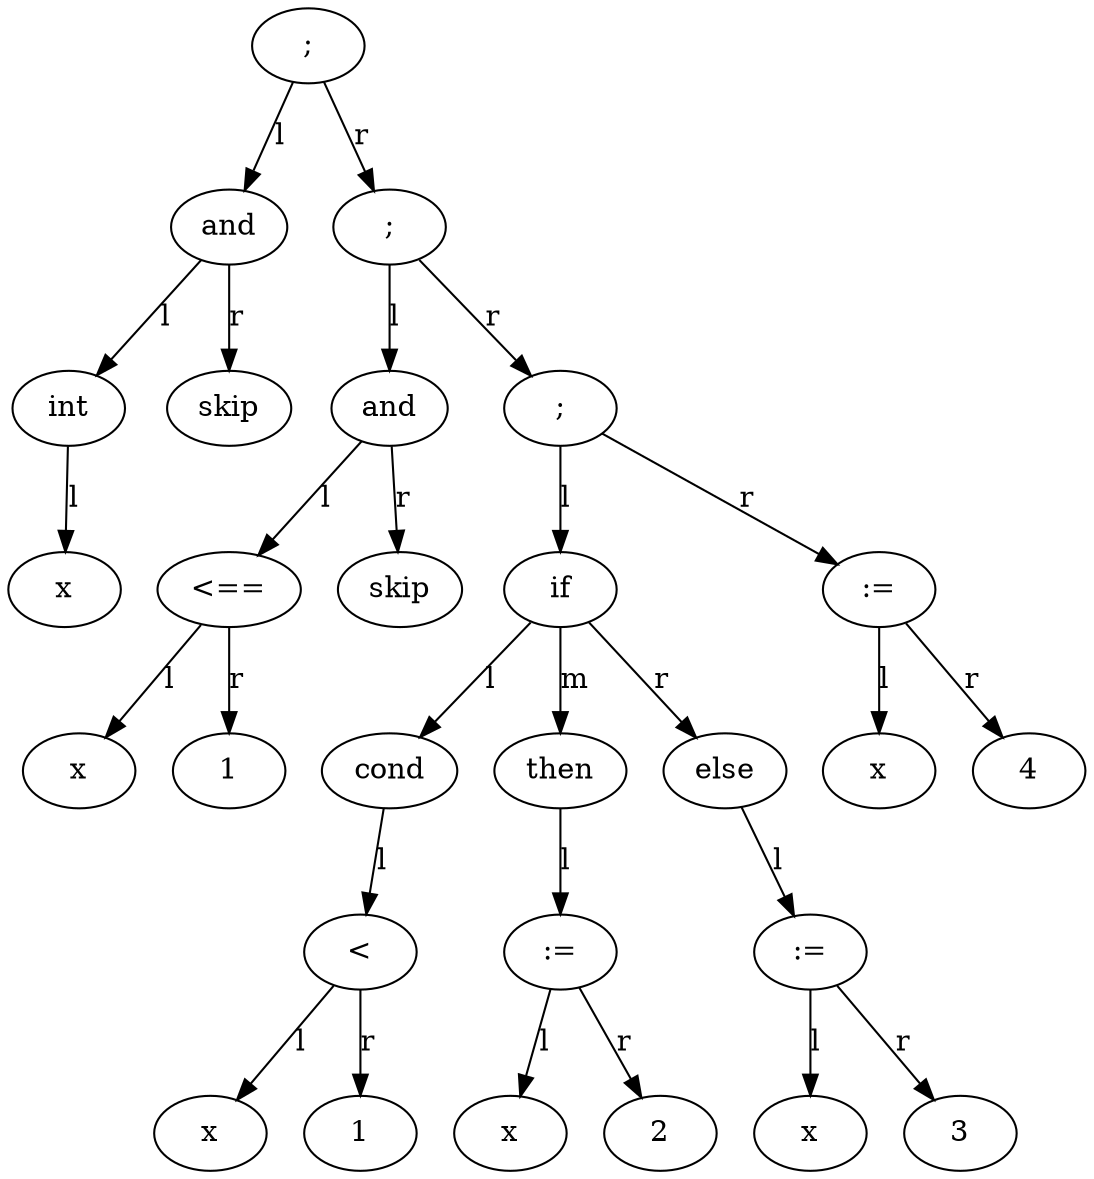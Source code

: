 digraph ARG {
0 [label = ";"]
0 -> 1 [label = "l"]
1 [label = "and"]
1 -> 2 [label = "l"]
2 [label = "int"]
2 -> 3 [label = "l"]
3 [label = "x"]
1 -> 4 [label = "r"]
4 [label = "skip"]
0 -> 5 [label = "r"]
5 [label = ";"]
5 -> 6 [label = "l"]
6 [label = "and"]
6 -> 7 [label = "l"]
7 [label = "<=="]
7 -> 8 [label = "l"]
8 [label = "x"]
7 -> 9 [label = "r"]
9 [label = "1"]
6 -> 10 [label = "r"]
10 [label = "skip"]
5 -> 11 [label = "r"]
11 [label = ";"]
11 -> 12 [label = "l"]
12 [label = "if"]
12 -> 13 [label = "l"]
13 [label = "cond"]
13 -> 14 [label = "l"]
14 [label = "<"]
14 -> 15 [label = "l"]
15 [label = "x"]
14 -> 16 [label = "r"]
16 [label = "1"]
12 -> 18 [label = "m"]
18 [label = "then"]
18 -> 19 [label = "l"]
19 [label = ":="]
19 -> 20 [label = "l"]
20 [label = "x"]
19 -> 21 [label = "r"]
21 [label = "2"]
12 -> 23 [label = "r"]
23 [label = "else"]
23 -> 24 [label = "l"]
24 [label = ":="]
24 -> 25 [label = "l"]
25 [label = "x"]
24 -> 26 [label = "r"]
26 [label = "3"]
11 -> 27 [label = "r"]
27 [label = ":="]
27 -> 28 [label = "l"]
28 [label = "x"]
27 -> 29 [label = "r"]
29 [label = "4"]
}